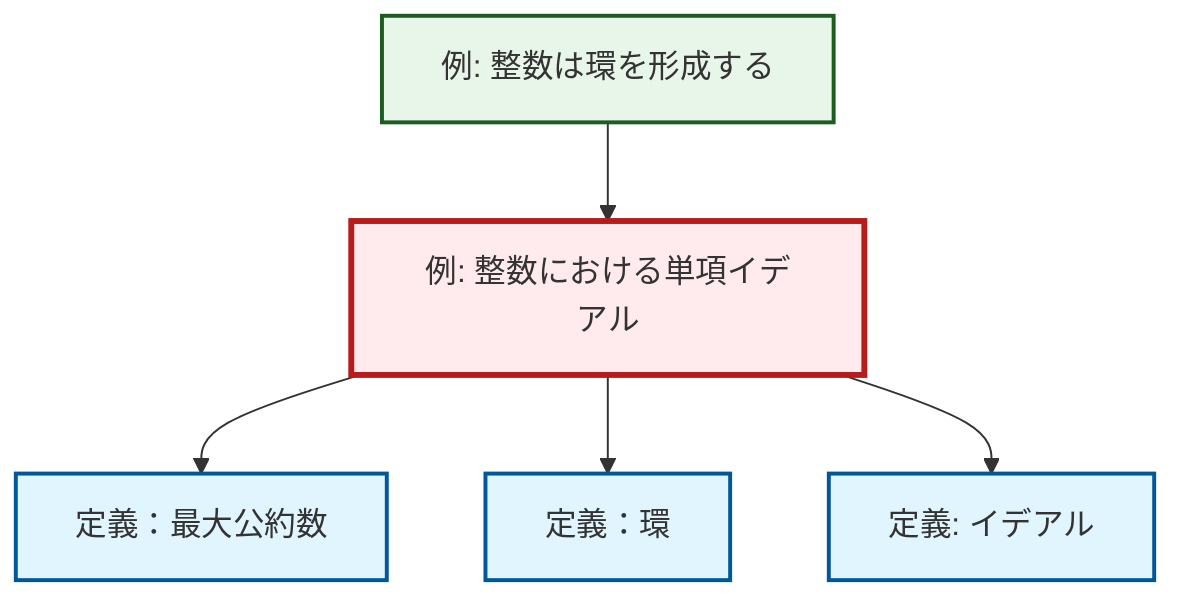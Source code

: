 graph TD
    classDef definition fill:#e1f5fe,stroke:#01579b,stroke-width:2px
    classDef theorem fill:#f3e5f5,stroke:#4a148c,stroke-width:2px
    classDef axiom fill:#fff3e0,stroke:#e65100,stroke-width:2px
    classDef example fill:#e8f5e9,stroke:#1b5e20,stroke-width:2px
    classDef current fill:#ffebee,stroke:#b71c1c,stroke-width:3px
    def-ideal["定義: イデアル"]:::definition
    def-ring["定義：環"]:::definition
    ex-principal-ideal["例: 整数における単項イデアル"]:::example
    def-gcd["定義：最大公約数"]:::definition
    ex-integers-ring["例: 整数は環を形成する"]:::example
    ex-principal-ideal --> def-gcd
    ex-principal-ideal --> def-ring
    ex-integers-ring --> ex-principal-ideal
    ex-principal-ideal --> def-ideal
    class ex-principal-ideal current